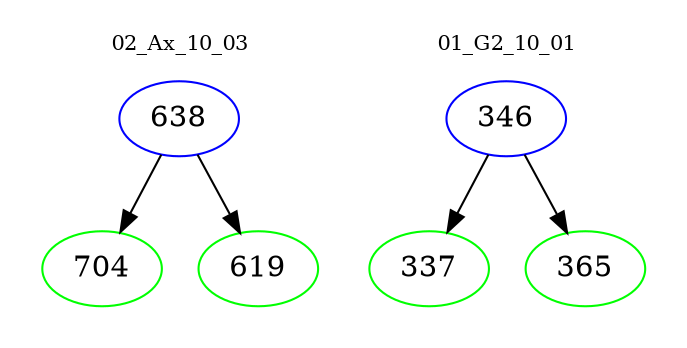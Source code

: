 digraph{
subgraph cluster_0 {
color = white
label = "02_Ax_10_03";
fontsize=10;
T0_638 [label="638", color="blue"]
T0_638 -> T0_704 [color="black"]
T0_704 [label="704", color="green"]
T0_638 -> T0_619 [color="black"]
T0_619 [label="619", color="green"]
}
subgraph cluster_1 {
color = white
label = "01_G2_10_01";
fontsize=10;
T1_346 [label="346", color="blue"]
T1_346 -> T1_337 [color="black"]
T1_337 [label="337", color="green"]
T1_346 -> T1_365 [color="black"]
T1_365 [label="365", color="green"]
}
}
